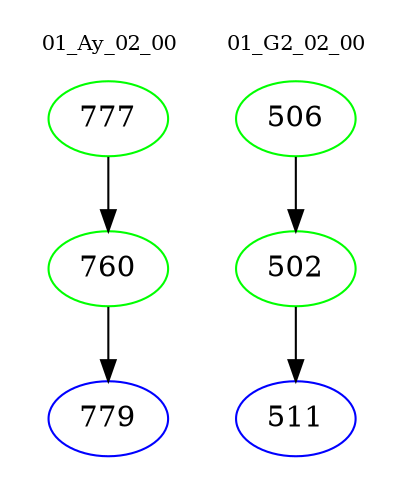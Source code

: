 digraph{
subgraph cluster_0 {
color = white
label = "01_Ay_02_00";
fontsize=10;
T0_777 [label="777", color="green"]
T0_777 -> T0_760 [color="black"]
T0_760 [label="760", color="green"]
T0_760 -> T0_779 [color="black"]
T0_779 [label="779", color="blue"]
}
subgraph cluster_1 {
color = white
label = "01_G2_02_00";
fontsize=10;
T1_506 [label="506", color="green"]
T1_506 -> T1_502 [color="black"]
T1_502 [label="502", color="green"]
T1_502 -> T1_511 [color="black"]
T1_511 [label="511", color="blue"]
}
}
